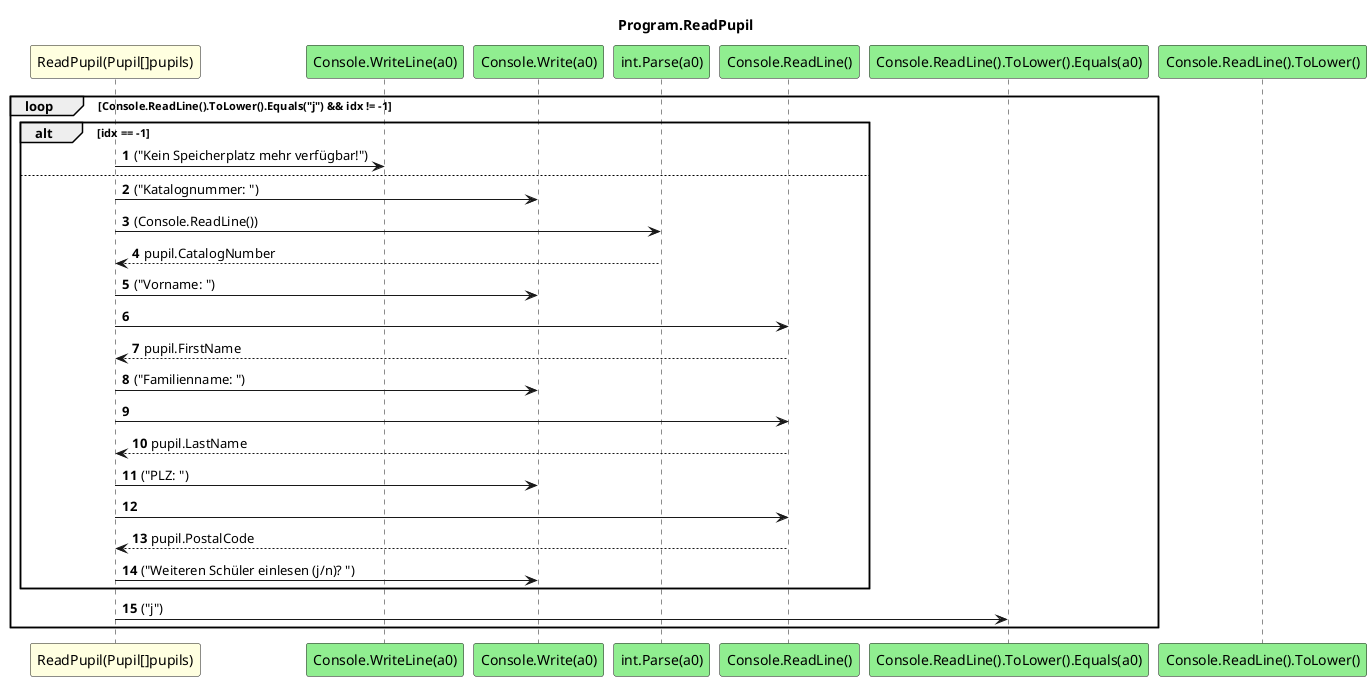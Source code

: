 @startuml Program.ReadPupil
title Program.ReadPupil
participant "ReadPupil(Pupil[]pupils)" as ReadPupil_p0 #LightYellow
participant "Console.WriteLine(a0)" as Console_WriteLine_a0 #LightGreen
participant "Console.Write(a0)" as Console_Write_a0 #LightGreen
participant "int.Parse(a0)" as int_Parse_a0 #LightGreen
participant "Console.ReadLine()" as Console_ReadLine #LightGreen
participant "Console.ReadLine().ToLower().Equals(a0)" as Console_ReadLine_ToLower_Equals_a0 #LightGreen
participant "Console.ReadLine().ToLower()" as Console_ReadLine_ToLower #LightGreen
autonumber
loop Console.ReadLine().ToLower().Equals("j") && idx != -1
    alt idx == -1
        ReadPupil_p0 -> Console_WriteLine_a0 : ("Kein Speicherplatz mehr verfügbar!")
        else
            ReadPupil_p0 -> Console_Write_a0 : ("Katalognummer: ")
            ReadPupil_p0 -> int_Parse_a0 : (Console.ReadLine())
            int_Parse_a0 --> ReadPupil_p0 : pupil.CatalogNumber
            ReadPupil_p0 -> Console_Write_a0 : ("Vorname: ")
            ReadPupil_p0 -> Console_ReadLine
            Console_ReadLine --> ReadPupil_p0 : pupil.FirstName
            ReadPupil_p0 -> Console_Write_a0 : ("Familienname: ")
            ReadPupil_p0 -> Console_ReadLine
            Console_ReadLine --> ReadPupil_p0 : pupil.LastName
            ReadPupil_p0 -> Console_Write_a0 : ("PLZ: ")
            ReadPupil_p0 -> Console_ReadLine
            Console_ReadLine --> ReadPupil_p0 : pupil.PostalCode
            ReadPupil_p0 -> Console_Write_a0 : ("Weiteren Schüler einlesen (j/n)? ")
    end
    ReadPupil_p0 -> Console_ReadLine_ToLower_Equals_a0 : ("j")
end
@enduml
